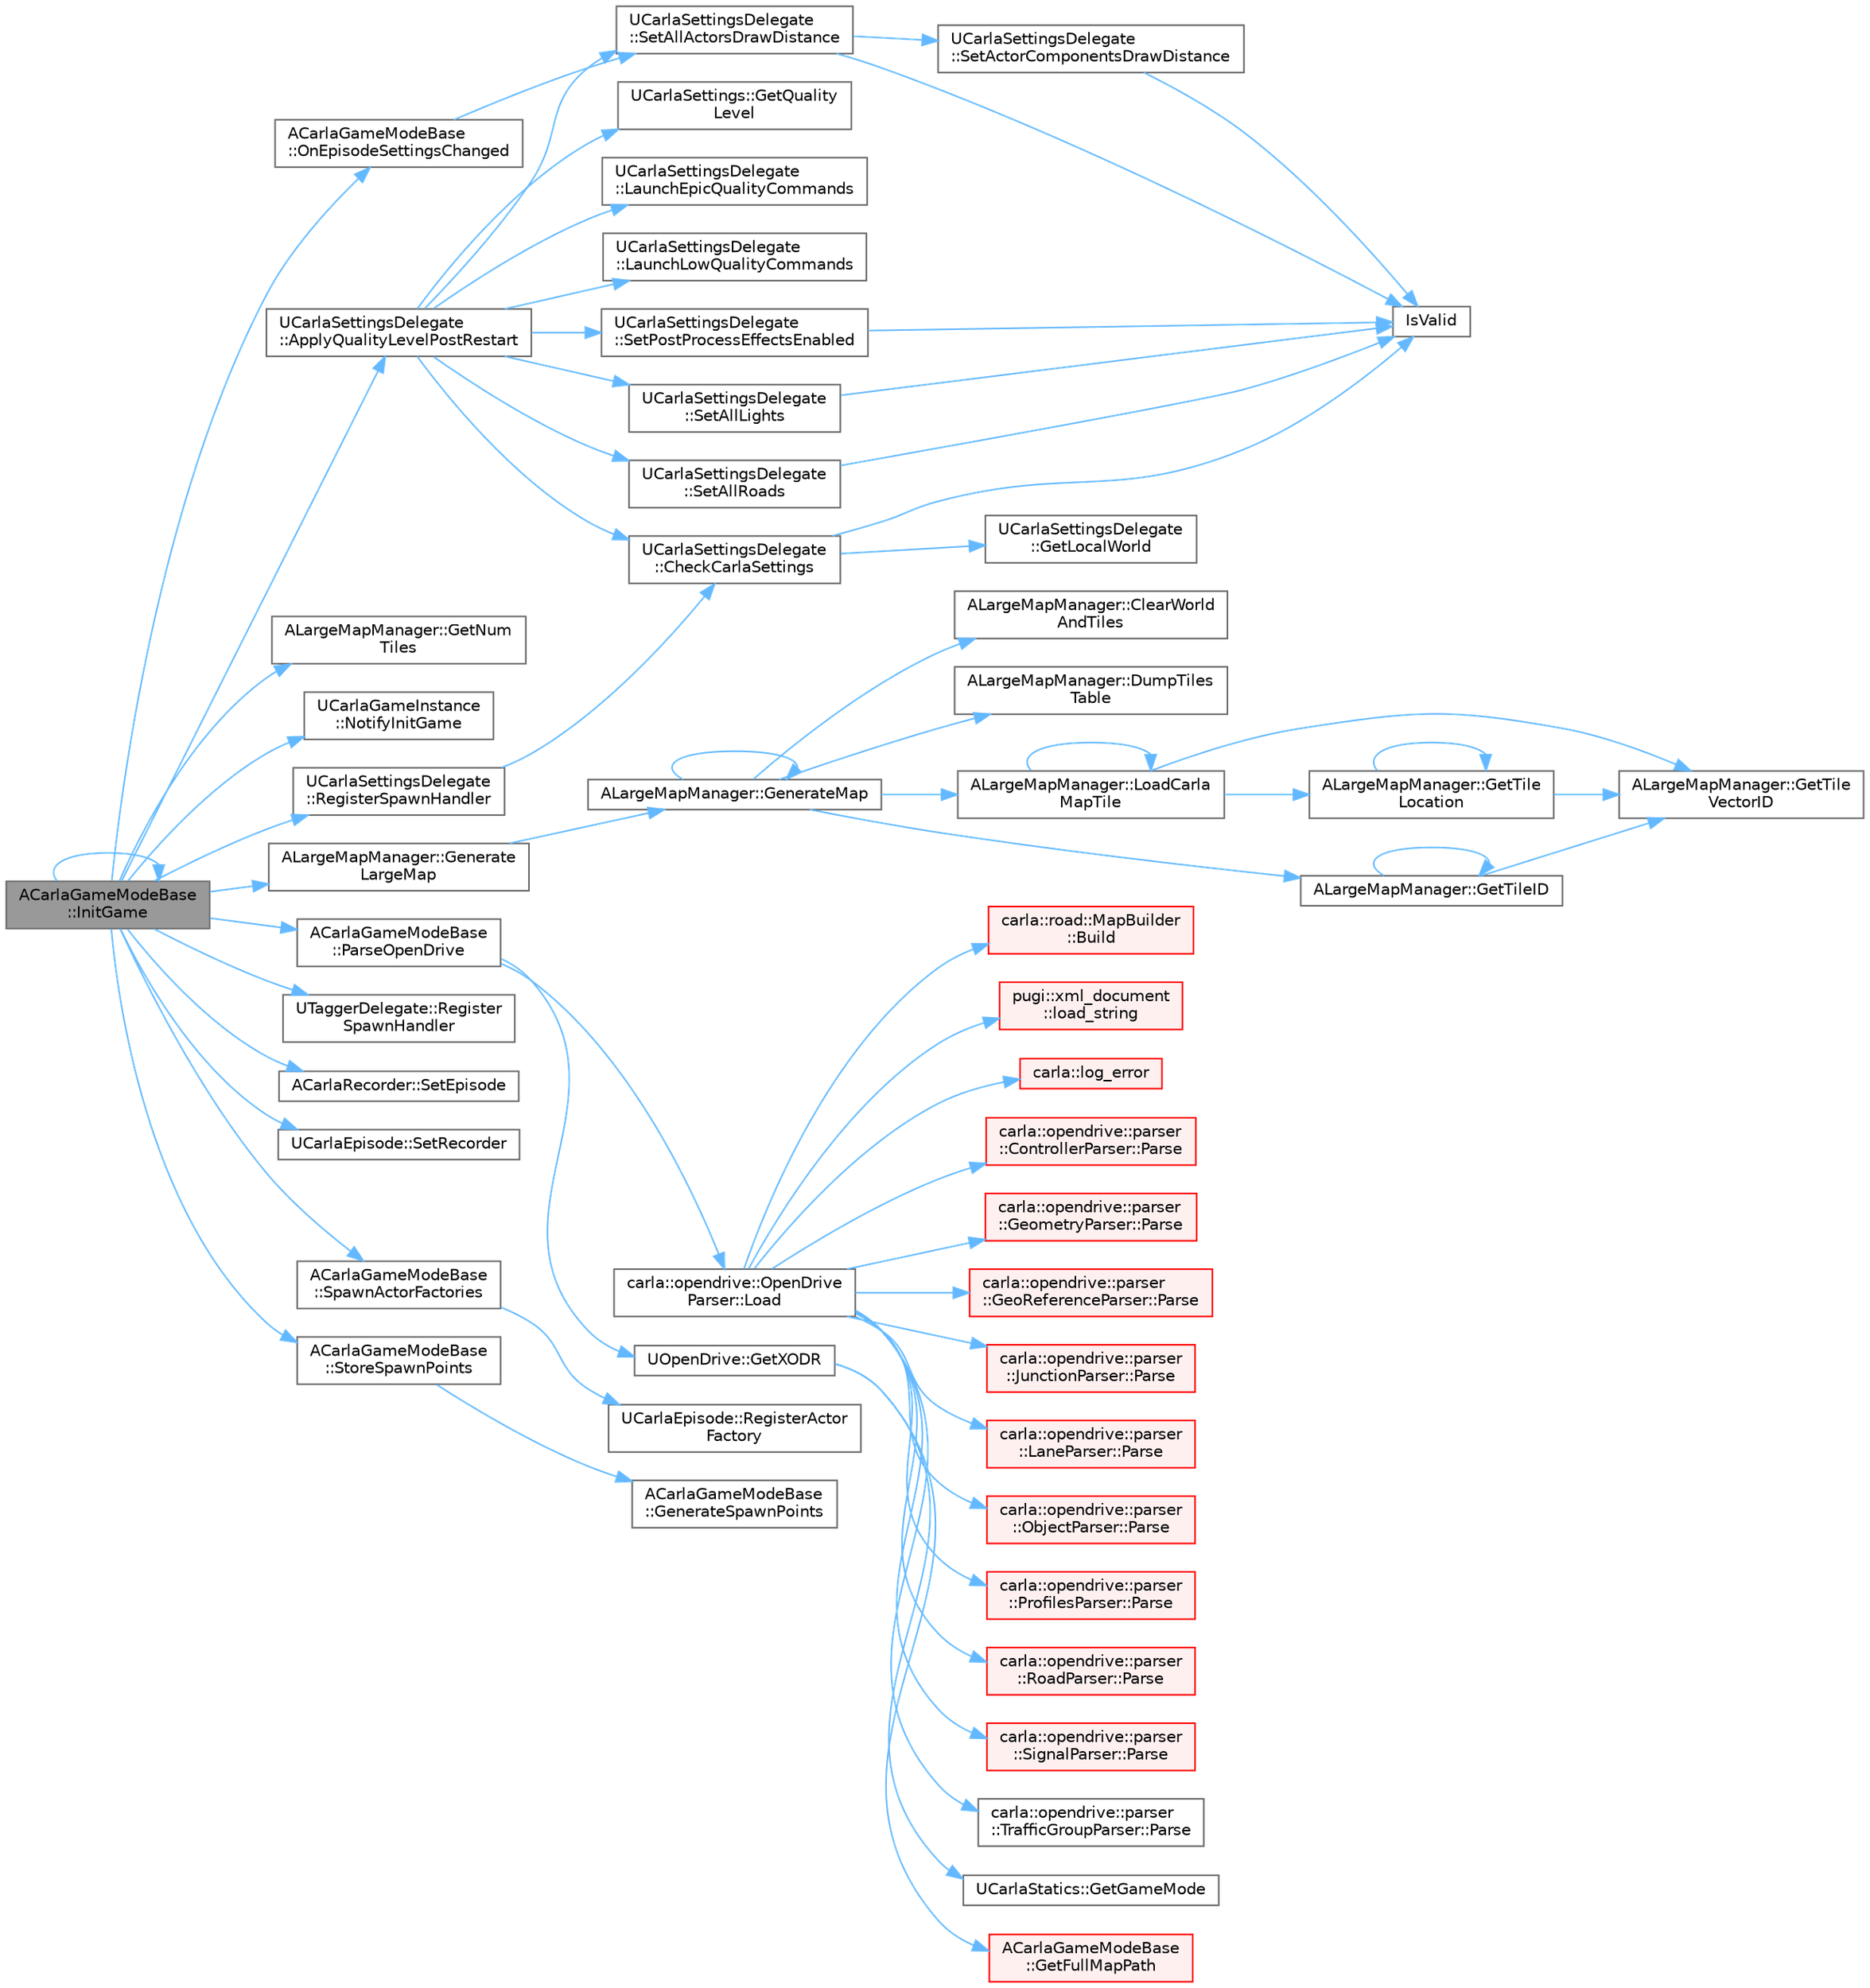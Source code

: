 digraph "ACarlaGameModeBase::InitGame"
{
 // INTERACTIVE_SVG=YES
 // LATEX_PDF_SIZE
  bgcolor="transparent";
  edge [fontname=Helvetica,fontsize=10,labelfontname=Helvetica,labelfontsize=10];
  node [fontname=Helvetica,fontsize=10,shape=box,height=0.2,width=0.4];
  rankdir="LR";
  Node1 [id="Node000001",label="ACarlaGameModeBase\l::InitGame",height=0.2,width=0.4,color="gray40", fillcolor="grey60", style="filled", fontcolor="black",tooltip=" "];
  Node1 -> Node2 [id="edge1_Node000001_Node000002",color="steelblue1",style="solid",tooltip=" "];
  Node2 [id="Node000002",label="UCarlaSettingsDelegate\l::ApplyQualityLevelPostRestart",height=0.2,width=0.4,color="grey40", fillcolor="white", style="filled",URL="$d4/d74/classUCarlaSettingsDelegate.html#a2858c1abdcd9d89bd02771e545e69c95",tooltip="After loading a level, apply the current settings."];
  Node2 -> Node3 [id="edge2_Node000002_Node000003",color="steelblue1",style="solid",tooltip=" "];
  Node3 [id="Node000003",label="UCarlaSettingsDelegate\l::CheckCarlaSettings",height=0.2,width=0.4,color="grey40", fillcolor="white", style="filled",URL="$d4/d74/classUCarlaSettingsDelegate.html#a49b127a6a6b42898ba84b11f471101a4",tooltip="Check that the world, instance and settings are valid and save the CarlaSettings instance."];
  Node3 -> Node4 [id="edge3_Node000003_Node000004",color="steelblue1",style="solid",tooltip=" "];
  Node4 [id="Node000004",label="UCarlaSettingsDelegate\l::GetLocalWorld",height=0.2,width=0.4,color="grey40", fillcolor="white", style="filled",URL="$d4/d74/classUCarlaSettingsDelegate.html#a52c80af75a38e9952d69aedaa5107ab6",tooltip=" "];
  Node3 -> Node5 [id="edge4_Node000003_Node000005",color="steelblue1",style="solid",tooltip=" "];
  Node5 [id="Node000005",label="IsValid",height=0.2,width=0.4,color="grey40", fillcolor="white", style="filled",URL="$d2/d40/TrafficLightBase_8cpp.html#a1459952e95242b0c926376d0bb4692b8",tooltip=" "];
  Node2 -> Node6 [id="edge5_Node000002_Node000006",color="steelblue1",style="solid",tooltip=" "];
  Node6 [id="Node000006",label="UCarlaSettings::GetQuality\lLevel",height=0.2,width=0.4,color="grey40", fillcolor="white", style="filled",URL="$d7/d1e/classUCarlaSettings.html#a76b400377bae7bd7cd081bedd822dfe3",tooltip=" "];
  Node2 -> Node7 [id="edge6_Node000002_Node000007",color="steelblue1",style="solid",tooltip=" "];
  Node7 [id="Node000007",label="UCarlaSettingsDelegate\l::LaunchEpicQualityCommands",height=0.2,width=0.4,color="grey40", fillcolor="white", style="filled",URL="$d4/d74/classUCarlaSettingsDelegate.html#a40c096d5ac315a99668bbe186ce70e97",tooltip="Execute engine commands to apply the epic quality level to the world."];
  Node2 -> Node8 [id="edge7_Node000002_Node000008",color="steelblue1",style="solid",tooltip=" "];
  Node8 [id="Node000008",label="UCarlaSettingsDelegate\l::LaunchLowQualityCommands",height=0.2,width=0.4,color="grey40", fillcolor="white", style="filled",URL="$d4/d74/classUCarlaSettingsDelegate.html#a18c593beaee083ccf9c47a1f11a4ae6f",tooltip="Execute engine commands to apply the low quality level to the world."];
  Node2 -> Node9 [id="edge8_Node000002_Node000009",color="steelblue1",style="solid",tooltip=" "];
  Node9 [id="Node000009",label="UCarlaSettingsDelegate\l::SetAllActorsDrawDistance",height=0.2,width=0.4,color="grey40", fillcolor="white", style="filled",URL="$d4/d74/classUCarlaSettingsDelegate.html#a828bac6fa9a095bd3b9980084779184c",tooltip=" "];
  Node9 -> Node5 [id="edge9_Node000009_Node000005",color="steelblue1",style="solid",tooltip=" "];
  Node9 -> Node10 [id="edge10_Node000009_Node000010",color="steelblue1",style="solid",tooltip=" "];
  Node10 [id="Node000010",label="UCarlaSettingsDelegate\l::SetActorComponentsDrawDistance",height=0.2,width=0.4,color="grey40", fillcolor="white", style="filled",URL="$d4/d74/classUCarlaSettingsDelegate.html#aec8ef3763d169c8ca4632395f8f3d219",tooltip=" "];
  Node10 -> Node5 [id="edge11_Node000010_Node000005",color="steelblue1",style="solid",tooltip=" "];
  Node2 -> Node11 [id="edge12_Node000002_Node000011",color="steelblue1",style="solid",tooltip=" "];
  Node11 [id="Node000011",label="UCarlaSettingsDelegate\l::SetAllLights",height=0.2,width=0.4,color="grey40", fillcolor="white", style="filled",URL="$d4/d74/classUCarlaSettingsDelegate.html#abedaaf9ed1efaafd12350748f3d17e29",tooltip=" "];
  Node11 -> Node5 [id="edge13_Node000011_Node000005",color="steelblue1",style="solid",tooltip=" "];
  Node2 -> Node12 [id="edge14_Node000002_Node000012",color="steelblue1",style="solid",tooltip=" "];
  Node12 [id="Node000012",label="UCarlaSettingsDelegate\l::SetAllRoads",height=0.2,width=0.4,color="grey40", fillcolor="white", style="filled",URL="$d4/d74/classUCarlaSettingsDelegate.html#a00694d985799c3d8509066c50e4e9c89",tooltip=" "];
  Node12 -> Node5 [id="edge15_Node000012_Node000005",color="steelblue1",style="solid",tooltip=" "];
  Node2 -> Node13 [id="edge16_Node000002_Node000013",color="steelblue1",style="solid",tooltip=" "];
  Node13 [id="Node000013",label="UCarlaSettingsDelegate\l::SetPostProcessEffectsEnabled",height=0.2,width=0.4,color="grey40", fillcolor="white", style="filled",URL="$d4/d74/classUCarlaSettingsDelegate.html#a0073181cd20b9f89f2183505325b9dcc",tooltip=" "];
  Node13 -> Node5 [id="edge17_Node000013_Node000005",color="steelblue1",style="solid",tooltip=" "];
  Node1 -> Node14 [id="edge18_Node000001_Node000014",color="steelblue1",style="solid",tooltip=" "];
  Node14 [id="Node000014",label="ALargeMapManager::Generate\lLargeMap",height=0.2,width=0.4,color="grey40", fillcolor="white", style="filled",URL="$d9/d4b/classALargeMapManager.html#ab60cade8bdb4fc712affb89522b244e3",tooltip=" "];
  Node14 -> Node15 [id="edge19_Node000014_Node000015",color="steelblue1",style="solid",tooltip=" "];
  Node15 [id="Node000015",label="ALargeMapManager::GenerateMap",height=0.2,width=0.4,color="grey40", fillcolor="white", style="filled",URL="$d9/d4b/classALargeMapManager.html#ad64af224a44bf7a476284eee4cb93725",tooltip=" "];
  Node15 -> Node16 [id="edge20_Node000015_Node000016",color="steelblue1",style="solid",tooltip=" "];
  Node16 [id="Node000016",label="ALargeMapManager::ClearWorld\lAndTiles",height=0.2,width=0.4,color="grey40", fillcolor="white", style="filled",URL="$d9/d4b/classALargeMapManager.html#ad03fa98b164f8cc14fa4ac509679adf7",tooltip=" "];
  Node15 -> Node17 [id="edge21_Node000015_Node000017",color="steelblue1",style="solid",tooltip=" "];
  Node17 [id="Node000017",label="ALargeMapManager::DumpTiles\lTable",height=0.2,width=0.4,color="grey40", fillcolor="white", style="filled",URL="$d9/d4b/classALargeMapManager.html#a48e392e7b7a83bd34d55aa0ac5d98e68",tooltip=" "];
  Node15 -> Node15 [id="edge22_Node000015_Node000015",color="steelblue1",style="solid",tooltip=" "];
  Node15 -> Node18 [id="edge23_Node000015_Node000018",color="steelblue1",style="solid",tooltip=" "];
  Node18 [id="Node000018",label="ALargeMapManager::GetTileID",height=0.2,width=0.4,color="grey40", fillcolor="white", style="filled",URL="$d9/d4b/classALargeMapManager.html#a719578eff1513ef2ab1993349ea6db52",tooltip="From a given location it retrieves the TileID that covers that area"];
  Node18 -> Node18 [id="edge24_Node000018_Node000018",color="steelblue1",style="solid",tooltip=" "];
  Node18 -> Node19 [id="edge25_Node000018_Node000019",color="steelblue1",style="solid",tooltip=" "];
  Node19 [id="Node000019",label="ALargeMapManager::GetTile\lVectorID",height=0.2,width=0.4,color="grey40", fillcolor="white", style="filled",URL="$d9/d4b/classALargeMapManager.html#a53d7481bf584f8c3f39c6d8b744084e6",tooltip=" "];
  Node15 -> Node20 [id="edge26_Node000015_Node000020",color="steelblue1",style="solid",tooltip=" "];
  Node20 [id="Node000020",label="ALargeMapManager::LoadCarla\lMapTile",height=0.2,width=0.4,color="grey40", fillcolor="white", style="filled",URL="$d9/d4b/classALargeMapManager.html#a10e0045ea0d180df61e9843b386e3abc",tooltip=" "];
  Node20 -> Node21 [id="edge27_Node000020_Node000021",color="steelblue1",style="solid",tooltip=" "];
  Node21 [id="Node000021",label="ALargeMapManager::GetTile\lLocation",height=0.2,width=0.4,color="grey40", fillcolor="white", style="filled",URL="$d9/d4b/classALargeMapManager.html#abafa68f43a194e756c22a34bac95a84f",tooltip=" "];
  Node21 -> Node21 [id="edge28_Node000021_Node000021",color="steelblue1",style="solid",tooltip=" "];
  Node21 -> Node19 [id="edge29_Node000021_Node000019",color="steelblue1",style="solid",tooltip=" "];
  Node20 -> Node19 [id="edge30_Node000020_Node000019",color="steelblue1",style="solid",tooltip=" "];
  Node20 -> Node20 [id="edge31_Node000020_Node000020",color="steelblue1",style="solid",tooltip=" "];
  Node1 -> Node22 [id="edge32_Node000001_Node000022",color="steelblue1",style="solid",tooltip=" "];
  Node22 [id="Node000022",label="ALargeMapManager::GetNum\lTiles",height=0.2,width=0.4,color="grey40", fillcolor="white", style="filled",URL="$d9/d4b/classALargeMapManager.html#a27f43c14c88c9179abebecfe52e4343a",tooltip=" "];
  Node1 -> Node1 [id="edge33_Node000001_Node000001",color="steelblue1",style="solid",tooltip=" "];
  Node1 -> Node23 [id="edge34_Node000001_Node000023",color="steelblue1",style="solid",tooltip=" "];
  Node23 [id="Node000023",label="UCarlaGameInstance\l::NotifyInitGame",height=0.2,width=0.4,color="grey40", fillcolor="white", style="filled",URL="$da/d55/classUCarlaGameInstance.html#a11df5d28294a4caaf314e7f3af68bc69",tooltip=" "];
  Node1 -> Node24 [id="edge35_Node000001_Node000024",color="steelblue1",style="solid",tooltip=" "];
  Node24 [id="Node000024",label="ACarlaGameModeBase\l::OnEpisodeSettingsChanged",height=0.2,width=0.4,color="grey40", fillcolor="white", style="filled",URL="$db/de5/classACarlaGameModeBase.html#acb3c1279005e85da4d5175c96a754edb",tooltip=" "];
  Node24 -> Node9 [id="edge36_Node000024_Node000009",color="steelblue1",style="solid",tooltip=" "];
  Node1 -> Node25 [id="edge37_Node000001_Node000025",color="steelblue1",style="solid",tooltip=" "];
  Node25 [id="Node000025",label="ACarlaGameModeBase\l::ParseOpenDrive",height=0.2,width=0.4,color="grey40", fillcolor="white", style="filled",URL="$db/de5/classACarlaGameModeBase.html#aa1cc7f6d077f3a4dcf7b1d523c9f5d2f",tooltip=" "];
  Node25 -> Node26 [id="edge38_Node000025_Node000026",color="steelblue1",style="solid",tooltip=" "];
  Node26 [id="Node000026",label="UOpenDrive::GetXODR",height=0.2,width=0.4,color="grey40", fillcolor="white", style="filled",URL="$d1/d1b/classUOpenDrive.html#a6970e61734505fd6ee9f58041fe49dc0",tooltip="Return the OpenDrive XML associated to MapName, or empty if the file is not found."];
  Node26 -> Node27 [id="edge39_Node000026_Node000027",color="steelblue1",style="solid",tooltip=" "];
  Node27 [id="Node000027",label="ACarlaGameModeBase\l::GetFullMapPath",height=0.2,width=0.4,color="red", fillcolor="#FFF0F0", style="filled",URL="$db/de5/classACarlaGameModeBase.html#a623a6e5b3163f78232dfb114b1524833",tooltip=" "];
  Node26 -> Node29 [id="edge40_Node000026_Node000029",color="steelblue1",style="solid",tooltip=" "];
  Node29 [id="Node000029",label="UCarlaStatics::GetGameMode",height=0.2,width=0.4,color="grey40", fillcolor="white", style="filled",URL="$d7/d1e/classUCarlaStatics.html#acf94832c60579b6d161b66447719efbc",tooltip=" "];
  Node25 -> Node30 [id="edge41_Node000025_Node000030",color="steelblue1",style="solid",tooltip=" "];
  Node30 [id="Node000030",label="carla::opendrive::OpenDrive\lParser::Load",height=0.2,width=0.4,color="grey40", fillcolor="white", style="filled",URL="$de/d5a/classcarla_1_1opendrive_1_1OpenDriveParser.html#a599fd6174f30aaee59590c16503afd8a",tooltip=" "];
  Node30 -> Node31 [id="edge42_Node000030_Node000031",color="steelblue1",style="solid",tooltip=" "];
  Node31 [id="Node000031",label="carla::road::MapBuilder\l::Build",height=0.2,width=0.4,color="red", fillcolor="#FFF0F0", style="filled",URL="$de/d16/classcarla_1_1road_1_1MapBuilder.html#a7b0bb12125e15fd246924aee12327e7e",tooltip=" "];
  Node30 -> Node127 [id="edge43_Node000030_Node000127",color="steelblue1",style="solid",tooltip=" "];
  Node127 [id="Node000127",label="pugi::xml_document\l::load_string",height=0.2,width=0.4,color="red", fillcolor="#FFF0F0", style="filled",URL="$d8/d8d/classpugi_1_1xml__document.html#a706a276ee3d5010f2bb8c7eacb75a891",tooltip=" "];
  Node30 -> Node132 [id="edge44_Node000030_Node000132",color="steelblue1",style="solid",tooltip=" "];
  Node132 [id="Node000132",label="carla::log_error",height=0.2,width=0.4,color="red", fillcolor="#FFF0F0", style="filled",URL="$d9/d36/namespacecarla.html#a7673dfc76e17f5856b798de6d0384b56",tooltip=" "];
  Node30 -> Node133 [id="edge45_Node000030_Node000133",color="steelblue1",style="solid",tooltip=" "];
  Node133 [id="Node000133",label="carla::opendrive::parser\l::ControllerParser::Parse",height=0.2,width=0.4,color="red", fillcolor="#FFF0F0", style="filled",URL="$df/dbe/classcarla_1_1opendrive_1_1parser_1_1ControllerParser.html#ad8c8dafcbbfac40ca1fd43ca6ef70412",tooltip=" "];
  Node30 -> Node141 [id="edge46_Node000030_Node000141",color="steelblue1",style="solid",tooltip=" "];
  Node141 [id="Node000141",label="carla::opendrive::parser\l::GeometryParser::Parse",height=0.2,width=0.4,color="red", fillcolor="#FFF0F0", style="filled",URL="$d6/d8f/classcarla_1_1opendrive_1_1parser_1_1GeometryParser.html#a28543d57f8d9234660d95cbb29e7ea2a",tooltip=" "];
  Node30 -> Node152 [id="edge47_Node000030_Node000152",color="steelblue1",style="solid",tooltip=" "];
  Node152 [id="Node000152",label="carla::opendrive::parser\l::GeoReferenceParser::Parse",height=0.2,width=0.4,color="red", fillcolor="#FFF0F0", style="filled",URL="$d1/dae/classcarla_1_1opendrive_1_1parser_1_1GeoReferenceParser.html#abbd0edc0b3507042c5a0af753473192b",tooltip=" "];
  Node30 -> Node167 [id="edge48_Node000030_Node000167",color="steelblue1",style="solid",tooltip=" "];
  Node167 [id="Node000167",label="carla::opendrive::parser\l::JunctionParser::Parse",height=0.2,width=0.4,color="red", fillcolor="#FFF0F0", style="filled",URL="$d3/d54/classcarla_1_1opendrive_1_1parser_1_1JunctionParser.html#a06739ef56781f9e25211ab5ca3ee9357",tooltip=" "];
  Node30 -> Node174 [id="edge49_Node000030_Node000174",color="steelblue1",style="solid",tooltip=" "];
  Node174 [id="Node000174",label="carla::opendrive::parser\l::LaneParser::Parse",height=0.2,width=0.4,color="red", fillcolor="#FFF0F0", style="filled",URL="$df/d2f/classcarla_1_1opendrive_1_1parser_1_1LaneParser.html#a941e9b363786a64eb59479b046a9e501",tooltip=" "];
  Node30 -> Node189 [id="edge50_Node000030_Node000189",color="steelblue1",style="solid",tooltip=" "];
  Node189 [id="Node000189",label="carla::opendrive::parser\l::ObjectParser::Parse",height=0.2,width=0.4,color="red", fillcolor="#FFF0F0", style="filled",URL="$d3/df6/classcarla_1_1opendrive_1_1parser_1_1ObjectParser.html#ae273ad3cc015c32d8f1a91b405fed709",tooltip=" "];
  Node30 -> Node195 [id="edge51_Node000030_Node000195",color="steelblue1",style="solid",tooltip=" "];
  Node195 [id="Node000195",label="carla::opendrive::parser\l::ProfilesParser::Parse",height=0.2,width=0.4,color="red", fillcolor="#FFF0F0", style="filled",URL="$db/de4/classcarla_1_1opendrive_1_1parser_1_1ProfilesParser.html#a55f58629cedd4804c79bf31cea68627e",tooltip=" "];
  Node30 -> Node197 [id="edge52_Node000030_Node000197",color="steelblue1",style="solid",tooltip=" "];
  Node197 [id="Node000197",label="carla::opendrive::parser\l::RoadParser::Parse",height=0.2,width=0.4,color="red", fillcolor="#FFF0F0", style="filled",URL="$df/d67/classcarla_1_1opendrive_1_1parser_1_1RoadParser.html#acda6f347c0f6db06c24144b491bae905",tooltip=" "];
  Node30 -> Node206 [id="edge53_Node000030_Node000206",color="steelblue1",style="solid",tooltip=" "];
  Node206 [id="Node000206",label="carla::opendrive::parser\l::SignalParser::Parse",height=0.2,width=0.4,color="red", fillcolor="#FFF0F0", style="filled",URL="$dd/d61/classcarla_1_1opendrive_1_1parser_1_1SignalParser.html#a715780b50d4cd22256482e1d1dd590ef",tooltip=" "];
  Node30 -> Node210 [id="edge54_Node000030_Node000210",color="steelblue1",style="solid",tooltip=" "];
  Node210 [id="Node000210",label="carla::opendrive::parser\l::TrafficGroupParser::Parse",height=0.2,width=0.4,color="grey40", fillcolor="white", style="filled",URL="$d8/d46/classcarla_1_1opendrive_1_1parser_1_1TrafficGroupParser.html#a1f8040a6a96040f4be70a7c498ac4368",tooltip=" "];
  Node1 -> Node211 [id="edge55_Node000001_Node000211",color="steelblue1",style="solid",tooltip=" "];
  Node211 [id="Node000211",label="UCarlaSettingsDelegate\l::RegisterSpawnHandler",height=0.2,width=0.4,color="grey40", fillcolor="white", style="filled",URL="$d4/d74/classUCarlaSettingsDelegate.html#a900624f3af1f62fbffd963fcb22f881c",tooltip="Create the event trigger handler for all the newly spawned actors to be processed with a custom funct..."];
  Node211 -> Node3 [id="edge56_Node000211_Node000003",color="steelblue1",style="solid",tooltip=" "];
  Node1 -> Node212 [id="edge57_Node000001_Node000212",color="steelblue1",style="solid",tooltip=" "];
  Node212 [id="Node000212",label="UTaggerDelegate::Register\lSpawnHandler",height=0.2,width=0.4,color="grey40", fillcolor="white", style="filled",URL="$df/dad/classUTaggerDelegate.html#afa1e1b50f3ac441ef158584ef8a25c12",tooltip=" "];
  Node1 -> Node213 [id="edge58_Node000001_Node000213",color="steelblue1",style="solid",tooltip=" "];
  Node213 [id="Node000213",label="ACarlaRecorder::SetEpisode",height=0.2,width=0.4,color="grey40", fillcolor="white", style="filled",URL="$dd/db9/classACarlaRecorder.html#aeedd6fdac684f4e400eefcda7f09974a",tooltip=" "];
  Node1 -> Node214 [id="edge59_Node000001_Node000214",color="steelblue1",style="solid",tooltip=" "];
  Node214 [id="Node000214",label="UCarlaEpisode::SetRecorder",height=0.2,width=0.4,color="grey40", fillcolor="white", style="filled",URL="$dc/d84/classUCarlaEpisode.html#a97b6aaf22177103f06de673ce739face",tooltip=" "];
  Node1 -> Node215 [id="edge60_Node000001_Node000215",color="steelblue1",style="solid",tooltip=" "];
  Node215 [id="Node000215",label="ACarlaGameModeBase\l::SpawnActorFactories",height=0.2,width=0.4,color="grey40", fillcolor="white", style="filled",URL="$db/de5/classACarlaGameModeBase.html#a6d186e65b47b8eadb0ac1d270b417195",tooltip=" "];
  Node215 -> Node216 [id="edge61_Node000215_Node000216",color="steelblue1",style="solid",tooltip=" "];
  Node216 [id="Node000216",label="UCarlaEpisode::RegisterActor\lFactory",height=0.2,width=0.4,color="grey40", fillcolor="white", style="filled",URL="$dc/d84/classUCarlaEpisode.html#a72b2207c8c55b717d6a674268f45a67f",tooltip=" "];
  Node1 -> Node217 [id="edge62_Node000001_Node000217",color="steelblue1",style="solid",tooltip=" "];
  Node217 [id="Node000217",label="ACarlaGameModeBase\l::StoreSpawnPoints",height=0.2,width=0.4,color="grey40", fillcolor="white", style="filled",URL="$db/de5/classACarlaGameModeBase.html#a46a67dc9b5ae96caca6ec1bb128d7927",tooltip=" "];
  Node217 -> Node218 [id="edge63_Node000217_Node000218",color="steelblue1",style="solid",tooltip=" "];
  Node218 [id="Node000218",label="ACarlaGameModeBase\l::GenerateSpawnPoints",height=0.2,width=0.4,color="grey40", fillcolor="white", style="filled",URL="$db/de5/classACarlaGameModeBase.html#aa1b4691b3d5a6a348349f281eba8dd18",tooltip=" "];
}
